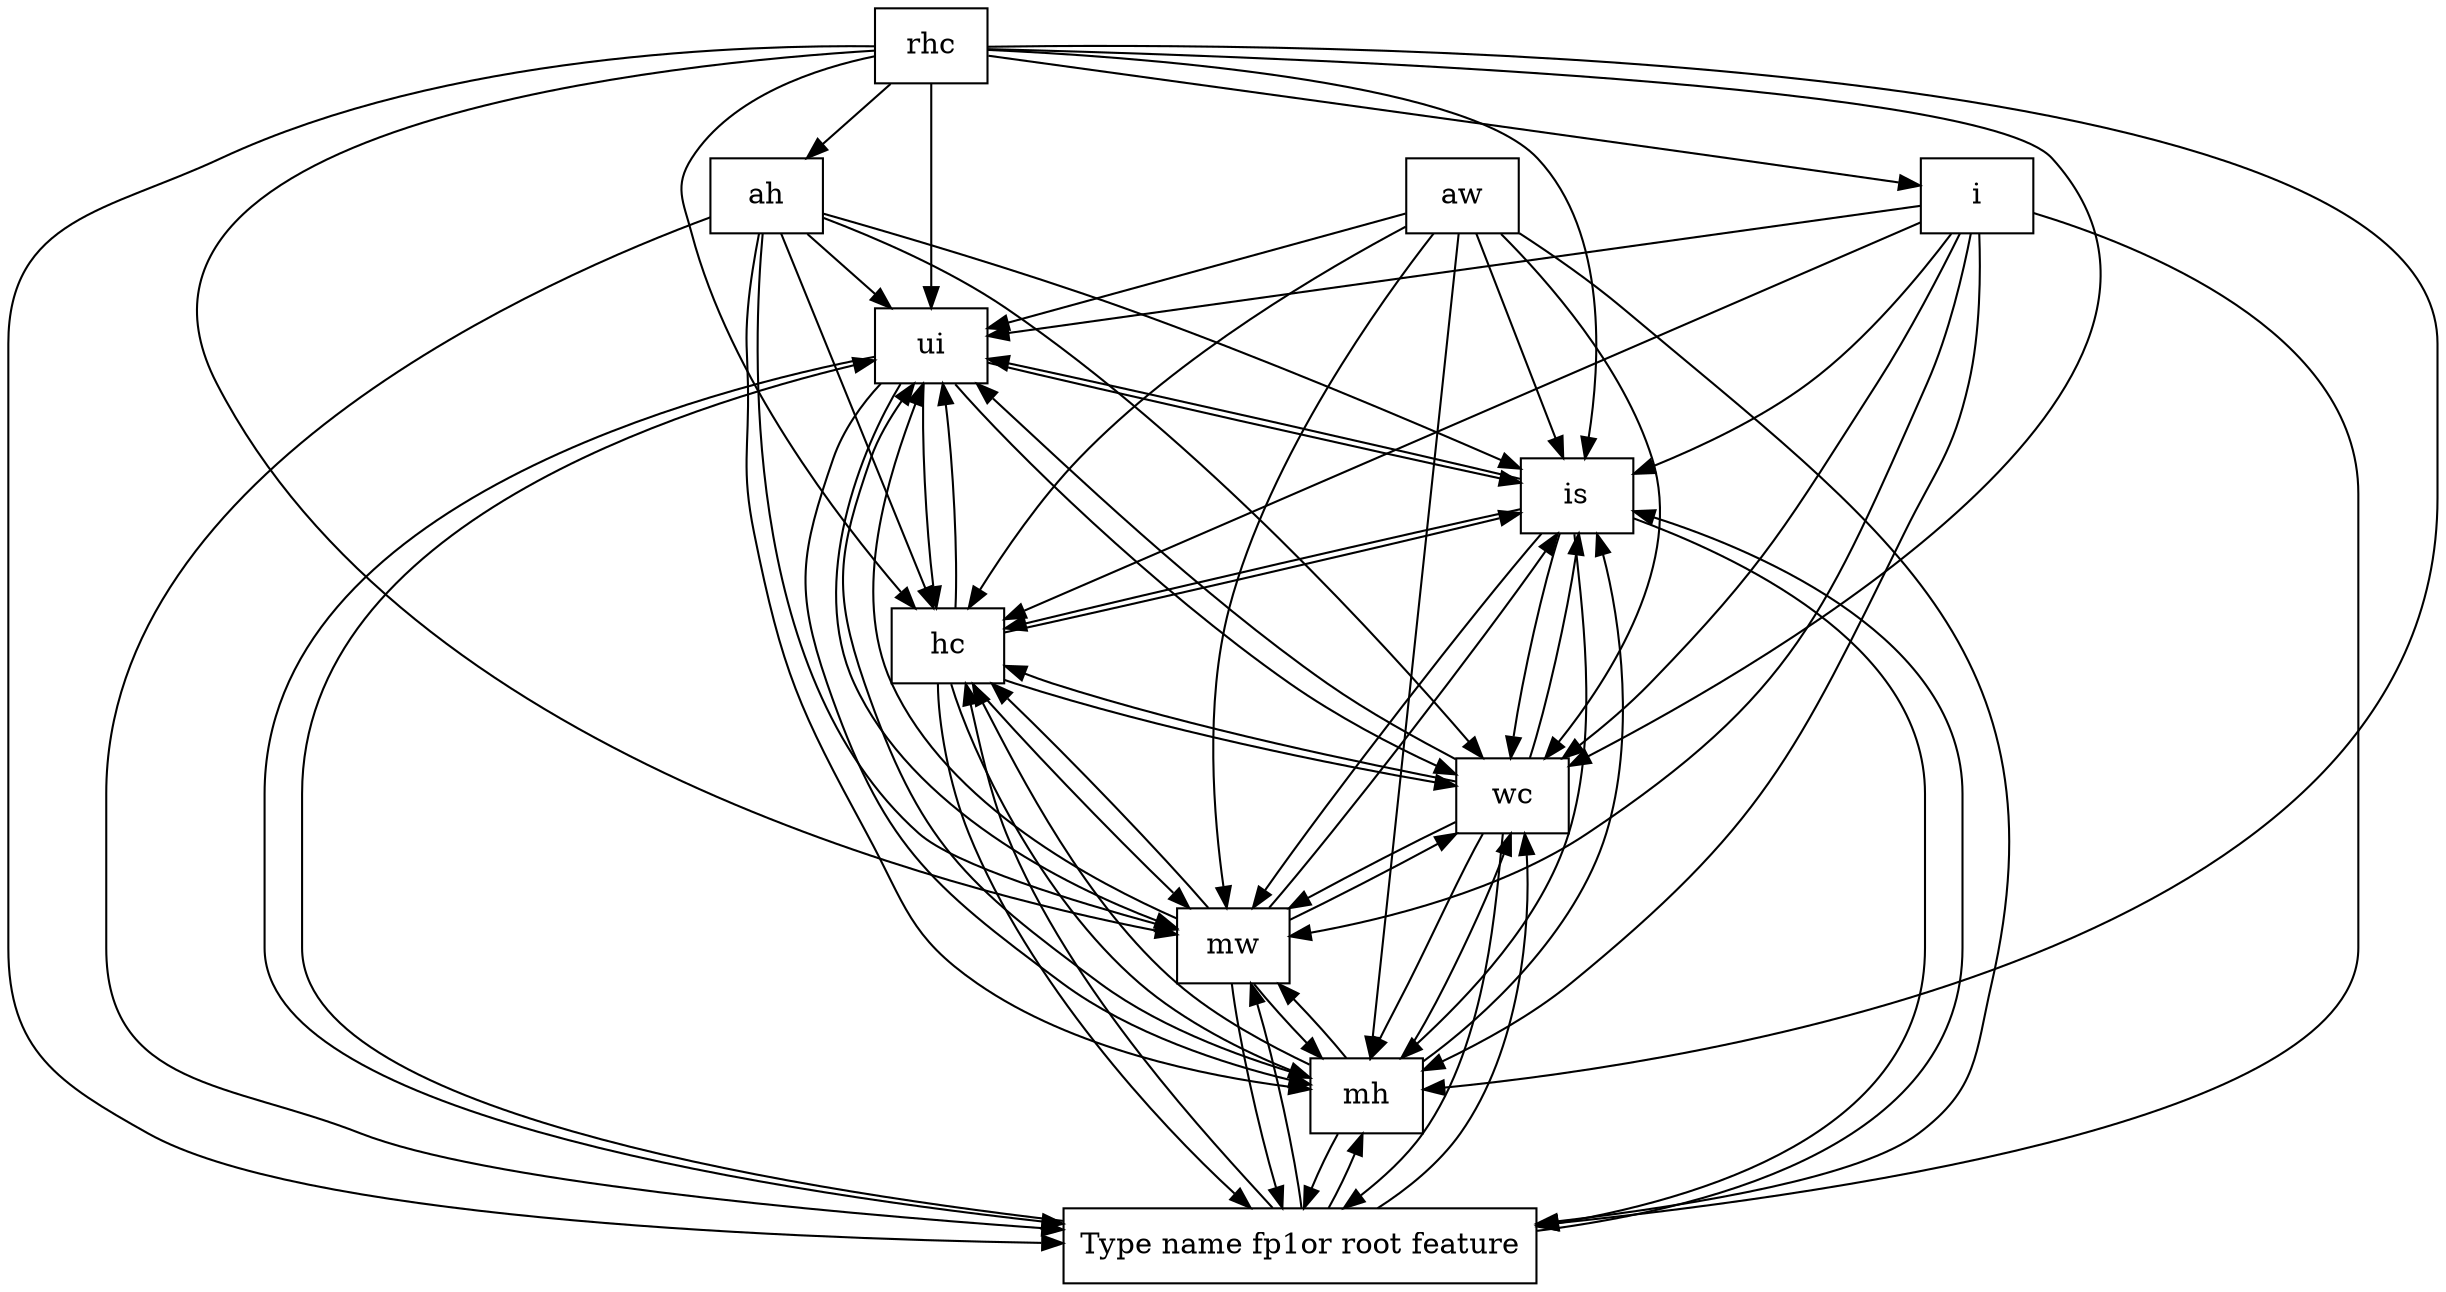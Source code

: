 digraph{
graph [rankdir=TB];
node [shape=box];
edge [arrowhead=normal];
0[label="ui",]
1[label="is",]
2[label="Type name fp1or root feature",]
3[label="rhc",]
4[label="mh",]
5[label="mw",]
6[label="wc",]
7[label="aw",]
8[label="hc",]
9[label="ah",]
10[label="i",]
0->1[label="",]
0->2[label="",]
0->4[label="",]
0->5[label="",]
0->6[label="",]
0->8[label="",]
1->0[label="",]
1->2[label="",]
1->4[label="",]
1->5[label="",]
1->6[label="",]
1->8[label="",]
2->0[label="",]
2->1[label="",]
2->4[label="",]
2->5[label="",]
2->6[label="",]
2->8[label="",]
3->0[label="",]
3->1[label="",]
3->2[label="",]
3->4[label="",]
3->5[label="",]
3->6[label="",]
3->8[label="",]
3->9[label="",]
3->10[label="",]
4->0[label="",]
4->1[label="",]
4->2[label="",]
4->5[label="",]
4->6[label="",]
4->8[label="",]
5->0[label="",]
5->1[label="",]
5->2[label="",]
5->4[label="",]
5->6[label="",]
5->8[label="",]
6->0[label="",]
6->1[label="",]
6->2[label="",]
6->4[label="",]
6->5[label="",]
6->8[label="",]
7->0[label="",]
7->1[label="",]
7->2[label="",]
7->4[label="",]
7->5[label="",]
7->6[label="",]
7->8[label="",]
8->0[label="",]
8->1[label="",]
8->2[label="",]
8->4[label="",]
8->5[label="",]
8->6[label="",]
9->0[label="",]
9->1[label="",]
9->2[label="",]
9->4[label="",]
9->5[label="",]
9->6[label="",]
9->8[label="",]
10->0[label="",]
10->1[label="",]
10->2[label="",]
10->4[label="",]
10->5[label="",]
10->6[label="",]
10->8[label="",]
}
